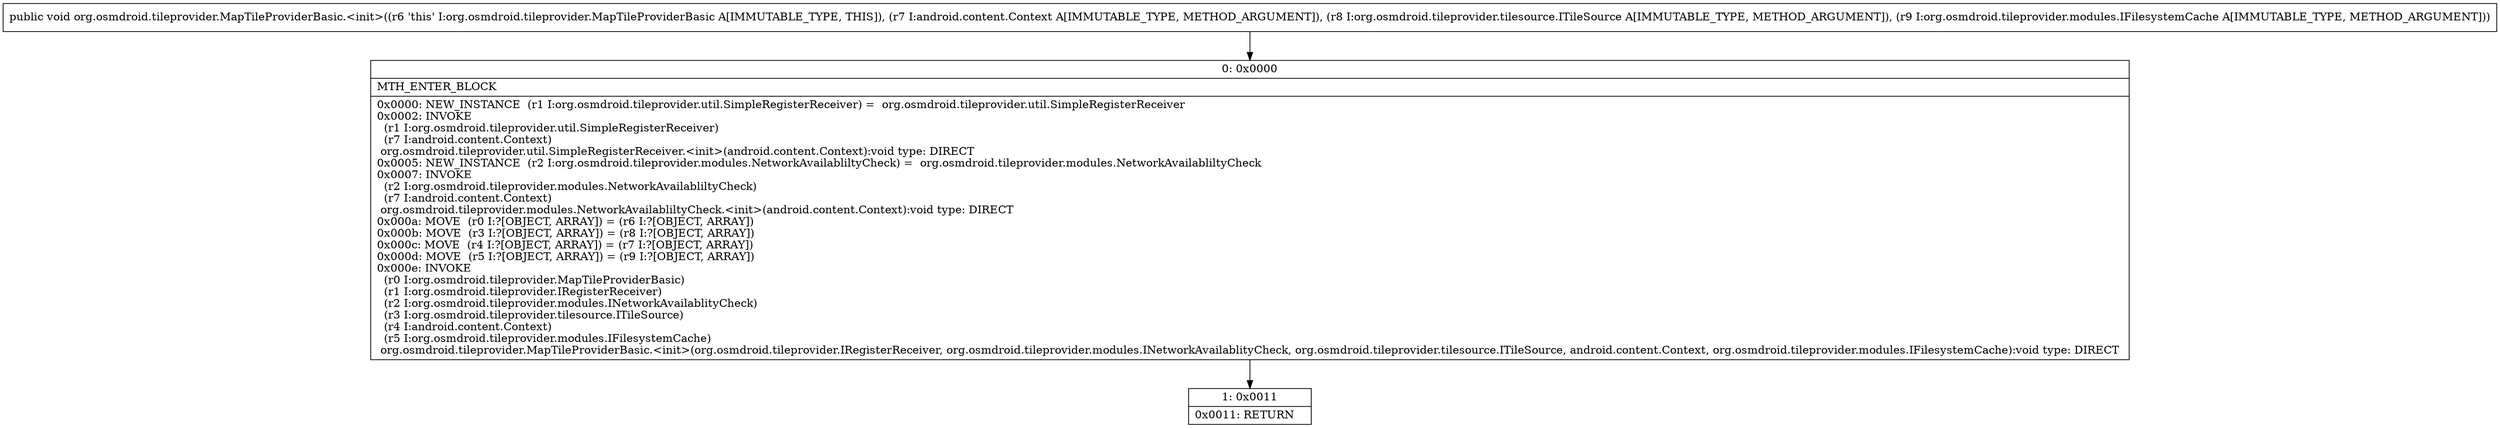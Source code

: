 digraph "CFG fororg.osmdroid.tileprovider.MapTileProviderBasic.\<init\>(Landroid\/content\/Context;Lorg\/osmdroid\/tileprovider\/tilesource\/ITileSource;Lorg\/osmdroid\/tileprovider\/modules\/IFilesystemCache;)V" {
Node_0 [shape=record,label="{0\:\ 0x0000|MTH_ENTER_BLOCK\l|0x0000: NEW_INSTANCE  (r1 I:org.osmdroid.tileprovider.util.SimpleRegisterReceiver) =  org.osmdroid.tileprovider.util.SimpleRegisterReceiver \l0x0002: INVOKE  \l  (r1 I:org.osmdroid.tileprovider.util.SimpleRegisterReceiver)\l  (r7 I:android.content.Context)\l org.osmdroid.tileprovider.util.SimpleRegisterReceiver.\<init\>(android.content.Context):void type: DIRECT \l0x0005: NEW_INSTANCE  (r2 I:org.osmdroid.tileprovider.modules.NetworkAvailabliltyCheck) =  org.osmdroid.tileprovider.modules.NetworkAvailabliltyCheck \l0x0007: INVOKE  \l  (r2 I:org.osmdroid.tileprovider.modules.NetworkAvailabliltyCheck)\l  (r7 I:android.content.Context)\l org.osmdroid.tileprovider.modules.NetworkAvailabliltyCheck.\<init\>(android.content.Context):void type: DIRECT \l0x000a: MOVE  (r0 I:?[OBJECT, ARRAY]) = (r6 I:?[OBJECT, ARRAY]) \l0x000b: MOVE  (r3 I:?[OBJECT, ARRAY]) = (r8 I:?[OBJECT, ARRAY]) \l0x000c: MOVE  (r4 I:?[OBJECT, ARRAY]) = (r7 I:?[OBJECT, ARRAY]) \l0x000d: MOVE  (r5 I:?[OBJECT, ARRAY]) = (r9 I:?[OBJECT, ARRAY]) \l0x000e: INVOKE  \l  (r0 I:org.osmdroid.tileprovider.MapTileProviderBasic)\l  (r1 I:org.osmdroid.tileprovider.IRegisterReceiver)\l  (r2 I:org.osmdroid.tileprovider.modules.INetworkAvailablityCheck)\l  (r3 I:org.osmdroid.tileprovider.tilesource.ITileSource)\l  (r4 I:android.content.Context)\l  (r5 I:org.osmdroid.tileprovider.modules.IFilesystemCache)\l org.osmdroid.tileprovider.MapTileProviderBasic.\<init\>(org.osmdroid.tileprovider.IRegisterReceiver, org.osmdroid.tileprovider.modules.INetworkAvailablityCheck, org.osmdroid.tileprovider.tilesource.ITileSource, android.content.Context, org.osmdroid.tileprovider.modules.IFilesystemCache):void type: DIRECT \l}"];
Node_1 [shape=record,label="{1\:\ 0x0011|0x0011: RETURN   \l}"];
MethodNode[shape=record,label="{public void org.osmdroid.tileprovider.MapTileProviderBasic.\<init\>((r6 'this' I:org.osmdroid.tileprovider.MapTileProviderBasic A[IMMUTABLE_TYPE, THIS]), (r7 I:android.content.Context A[IMMUTABLE_TYPE, METHOD_ARGUMENT]), (r8 I:org.osmdroid.tileprovider.tilesource.ITileSource A[IMMUTABLE_TYPE, METHOD_ARGUMENT]), (r9 I:org.osmdroid.tileprovider.modules.IFilesystemCache A[IMMUTABLE_TYPE, METHOD_ARGUMENT])) }"];
MethodNode -> Node_0;
Node_0 -> Node_1;
}


